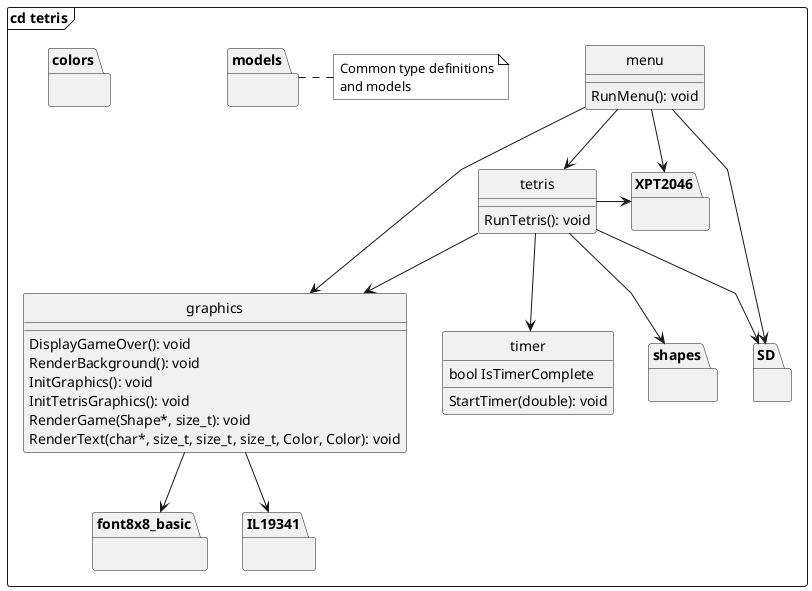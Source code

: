 @startuml
hide circle
skinparam linetype polyline
top to bottom direction

frame "cd tetris" {
    package colors {}
    class graphics {
        DisplayGameOver(): void
        RenderBackground(): void
        InitGraphics(): void
        InitTetrisGraphics(): void
        RenderGame(Shape*, size_t): void
        RenderText(char*, size_t, size_t, size_t, Color, Color): void
    }
    package shapes {}
    class tetris {
        RunTetris(): void
    }
    class timer {
        bool IsTimerComplete
        StartTimer(double): void
    }
    class menu {
        RunMenu(): void
    }
    package font8x8_basic {}
    package IL19341 {}
    package XPT2046 {}
    package SD {}
    package models {}

    menu --> tetris
    menu -> graphics
    menu --> XPT2046
    menu --> SD
    tetris -down-> shapes
    tetris -down-> graphics
    tetris --> SD
    graphics --> IL19341
    graphics --> font8x8_basic
    tetris --> timer
    tetris -> XPT2046

    note right of models #ffffff
        Common type definitions
        and models
    end note
}
@enduml